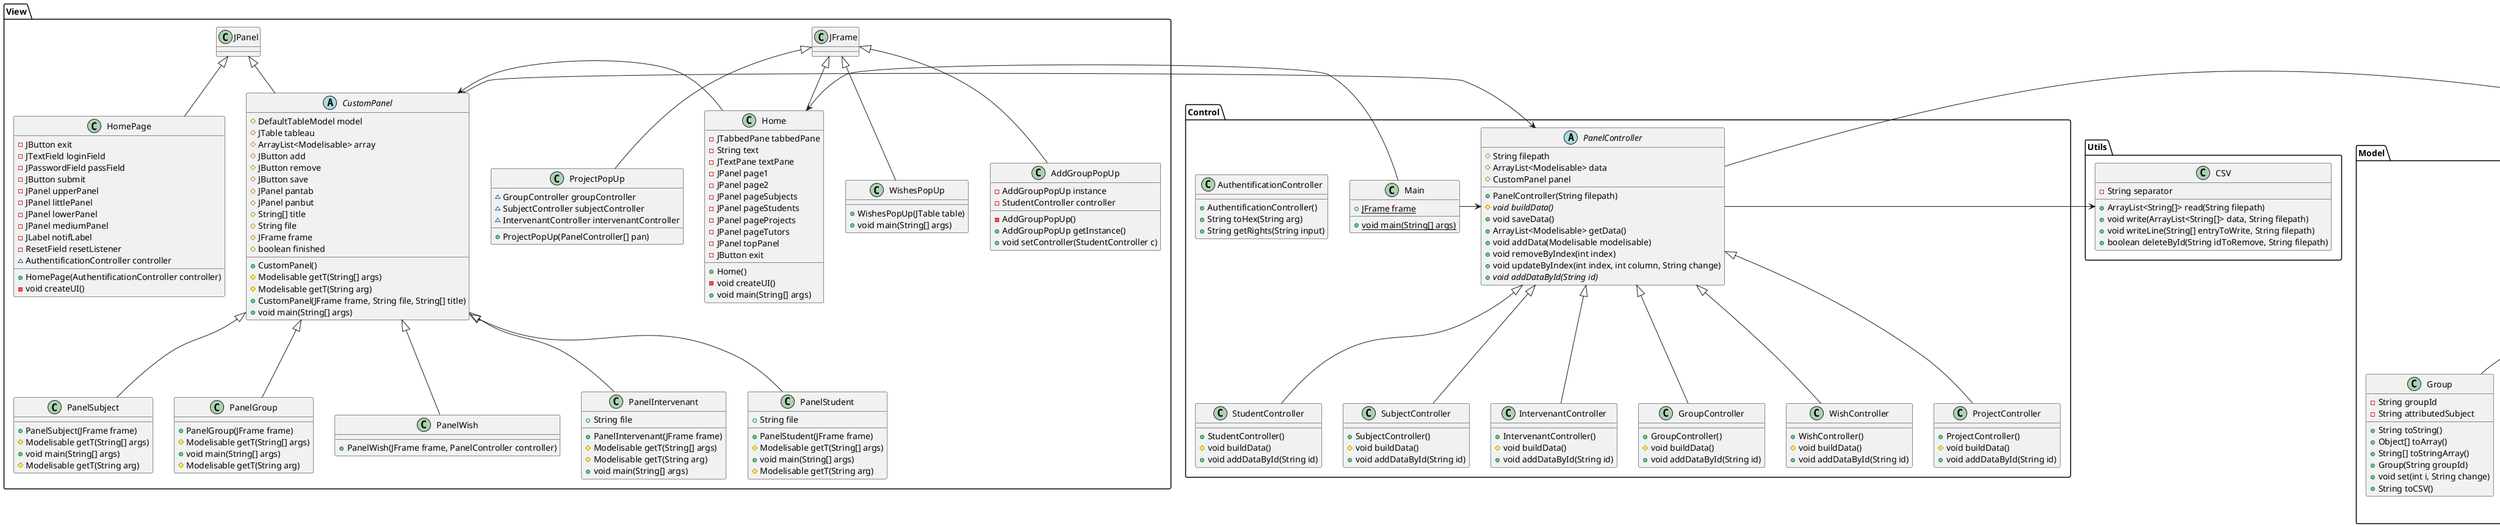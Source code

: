 '-----------------------------------
' UML concepts illustrated
' JMB 2014
'-----------------------------------
@startuml
'-----------------------------------

package View {

	class JFrame {
	}
	class JPanel {
	}
	
	abstract class CustomPanel {
		#DefaultTableModel model
		#JTable tableau
		#ArrayList<Modelisable> array
		#JButton add
		#JButton remove
		#JButton save
		#JPanel pantab
		#JPanel panbut
		#String[] title
		#String file
		#JFrame frame
		#boolean finished
		+CustomPanel()
		#Modelisable getT(String[] args)
		#Modelisable getT(String arg)
		+CustomPanel(JFrame frame, String file, String[] title)
		+void main(String[] args)
	}
	
	JPanel <|-- CustomPanel
	class PanelIntervenant {
		+String file
		+PanelIntervenant(JFrame frame)
		#Modelisable getT(String[] args)
		#Modelisable getT(String arg)
		+void main(String[] args)
	}
	CustomPanel<|-- PanelIntervenant
	class PanelStudent {
		+String file
		+PanelStudent(JFrame frame)
		#Modelisable getT(String[] args)
		+void main(String[] args)
		#Modelisable getT(String arg)
	}
	CustomPanel<|-- PanelStudent
	class PanelSubject {
		+PanelSubject(JFrame frame)
		#Modelisable getT(String[] args)
		+void main(String[] args)
		#Modelisable getT(String arg)
	}
	CustomPanel<|-- PanelGroup
	class PanelGroup {
		+PanelGroup(JFrame frame)
		#Modelisable getT(String[] args)
		+void main(String[] args)
		#Modelisable getT(String arg)
	}
	JFrame<|-- WishesPopUp
	class WishesPopUp {
		+WishesPopUp(JTable table)
		+void main(String[] args)
	}
	CustomPanel<|-- PanelSubject
	class Home {
		-JTabbedPane tabbedPane
		-String text
		-JTextPane textPane
		-JPanel page1
		-JPanel page2
		-JPanel pageSubjects
		-JPanel pageStudents
		-JPanel pageProjects
		-JPanel pageTutors
		-JPanel topPanel
		-JButton exit
		+Home()
		-void createUI()
		+void main(String[] args)
	}
	JFrame <|-- Home
	
	class AddGroupPopUp {
		-AddGroupPopUp instance
		-StudentController controller
		-AddGroupPopUp()
		+AddGroupPopUp getInstance()
		+void setController(StudentController c)
	}
	JFrame <|-- AddGroupPopUp
	
	class HomePage {
		-JButton exit
		-JTextField loginField
		-JPasswordField passField
		-JButton submit
		-JPanel upperPanel
		-JPanel littlePanel
		-JPanel lowerPanel
		-JPanel mediumPanel
		-JLabel notifLabel
		-ResetField resetListener
		~AuthentificationController controller
		+HomePage(AuthentificationController controller)
		-void createUI()
	}
	JPanel <|-- HomePage
	
	class PanelWish {
		+PanelWish(JFrame frame, PanelController controller)
	}
	CustomPanel <|-- PanelWish
	
	class ProjectPopUp {
		~GroupController groupController
		~SubjectController subjectController
		~IntervenantController intervenantController
		+ProjectPopUp(PanelController[] pan)
	}
	JFrame <|-- ProjectPopUp
	
}

package Utils{
class CSV {
		-String separator
		+ArrayList<String[]> read(String filepath)
		+void write(ArrayList<String[]> data, String filepath)
		+void writeLine(String[] entryToWrite, String filepath)
		+boolean deleteById(String idToRemove, String filepath)
	}
}

package Control{
class SubjectController {
	+SubjectController()
	#void buildData()
	+void addDataById(String id)
}

PanelController <|-- SubjectController

class IntervenantController {
	+IntervenantController()
	#void buildData()
	+void addDataById(String id)
}

PanelController <|-- IntervenantController

class Main {
	+{static}JFrame frame
	+{static}void main(String[] args)
}

PanelController <|-- GroupController

class GroupController {
	+GroupController()
	#void buildData()
	+void addDataById(String id)
}

PanelController <|-- WishController

class WishController {
	+WishController()
	#void buildData()
	+void addDataById(String id)
}

abstract class PanelController {
	#String filepath
	#ArrayList<Modelisable> data
	#CustomPanel panel
	+PanelController(String filepath)
	#{abstract}void buildData()
	+void saveData()
	+ArrayList<Modelisable> getData()
	+void addData(Modelisable modelisable)
	+void removeByIndex(int index)
	+void updateByIndex(int index, int column, String change)
	+{abstract}void addDataById(String id)
}

class ProjectController {
	+ProjectController()
	#void buildData()
	+void addDataById(String id)
}

PanelController <|-- ProjectController

class StudentController {
	+StudentController()
	#void buildData()
	+void addDataById(String id)
}

PanelController <|-- StudentController
	
	class AuthentificationController {
		+AuthentificationController()
		+String toHex(String arg)
		+String getRights(String input)
	}

}




package Model {

	class Project {
	-String id
	-String group
	-String sujet
	-String superviseur
	-String support
	-String client
	+Project(String id, String group, String sujet, String client, String superviseur, String support)
	+Object[] toArray()
	+String[] toStringArray()
	+void set(int i, String change)
	+String toCSV()
}
Modelisable <|-- Project

	class Intervenant {
	-String nom
	-String prenom
	-String id
	+String toString()
	+Object[] toArray()
	+String[] toStringArray()
	+Intervenant(String id, String prenom, String nom)
	+void set(int i, String change)
	+String toCSV()
}

Modelisable <|-- Intervenant
	

	abstract class Modelisable {
		+Modelisable()
		+Object[] toArray()
		+Object[] toStringArray()
		+void set(int i, String change)
	}
	class Student {
	-String nom
	-String prenom
	-String id
	-String group
	+String toString()
	+Object[] toArray()
	+String[] toStringArray()
	+Student(String group, String id, String nom, String prenom)
	+void set(int i, String change)
	+String toCSV()
}

	Modelisable <|-- Student
	class Subject {
	-String id
	-String nom
	-String titre
	+Subject(String pId, String pNom, String pTitre)
	+Object[] toArray()
	+String[] toStringArray()
	+void set(int i, String change)
	+String toCSV()
}

	Modelisable <|-- Wish
	
		class Wish {
		-String id
		-String nom
		-String titre
		-String voeu
		+String toString()
		+Object[] toArray()
		+String[] toStringArray()
		+Wish(String pId, String pNom, String pTitre, String pVoeu)
		+void set(int i, String change)
		+String toCSV()
	}
	
	Modelisable <|-- Group
	
		class Group {
		-String groupId
		-String attributedSubject
		+String toString()
		+Object[] toArray()
		+String[] toStringArray()
		+Group(String groupId)
		+void set(int i, String change)
		+String toCSV()
	}

	Modelisable <|-- Subject

}
CustomPanel -> PanelController
PanelController -> CSV
PanelController -> Modelisable
Main -> PanelController
Main -> Home
Home -> CustomPanel


'-----------------------------------
@enduml
'-----------------------------------
